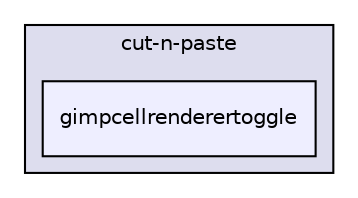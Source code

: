 digraph "evince-master/cut-n-paste/gimpcellrenderertoggle" {
  compound=true
  node [ fontsize="10", fontname="Helvetica"];
  edge [ labelfontsize="10", labelfontname="Helvetica"];
  subgraph clusterdir_66798fc8659e7daf0e5247fc7505c5a3 {
    graph [ bgcolor="#ddddee", pencolor="black", label="cut-n-paste" fontname="Helvetica", fontsize="10", URL="dir_66798fc8659e7daf0e5247fc7505c5a3.html"]
  dir_76ffd4dc0e831b112436fbc404ab1b1f [shape=box, label="gimpcellrenderertoggle", style="filled", fillcolor="#eeeeff", pencolor="black", URL="dir_76ffd4dc0e831b112436fbc404ab1b1f.html"];
  }
}
